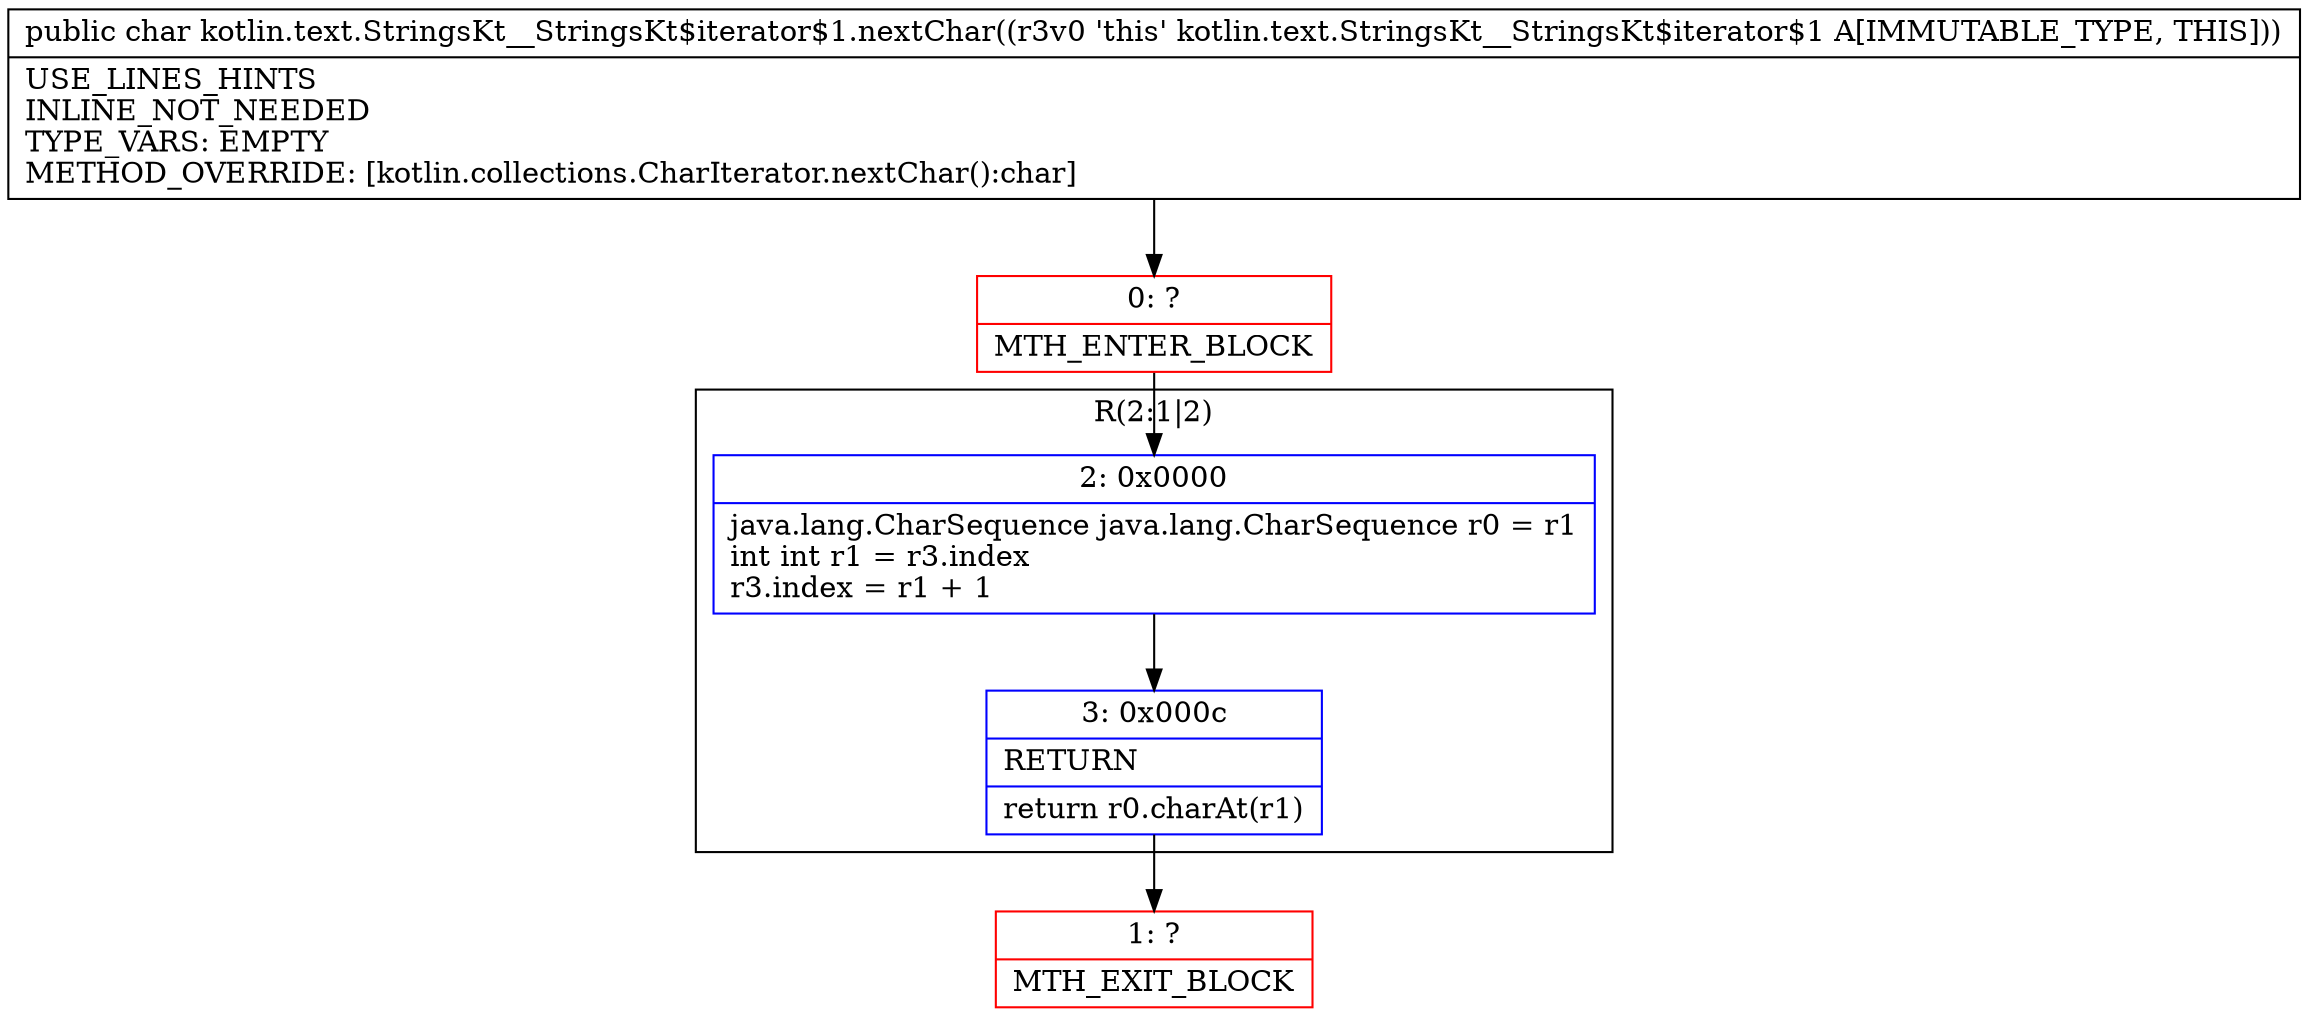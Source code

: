 digraph "CFG forkotlin.text.StringsKt__StringsKt$iterator$1.nextChar()C" {
subgraph cluster_Region_1573829284 {
label = "R(2:1|2)";
node [shape=record,color=blue];
Node_2 [shape=record,label="{2\:\ 0x0000|java.lang.CharSequence java.lang.CharSequence r0 = r1\lint int r1 = r3.index\lr3.index = r1 + 1\l}"];
Node_3 [shape=record,label="{3\:\ 0x000c|RETURN\l|return r0.charAt(r1)\l}"];
}
Node_0 [shape=record,color=red,label="{0\:\ ?|MTH_ENTER_BLOCK\l}"];
Node_1 [shape=record,color=red,label="{1\:\ ?|MTH_EXIT_BLOCK\l}"];
MethodNode[shape=record,label="{public char kotlin.text.StringsKt__StringsKt$iterator$1.nextChar((r3v0 'this' kotlin.text.StringsKt__StringsKt$iterator$1 A[IMMUTABLE_TYPE, THIS]))  | USE_LINES_HINTS\lINLINE_NOT_NEEDED\lTYPE_VARS: EMPTY\lMETHOD_OVERRIDE: [kotlin.collections.CharIterator.nextChar():char]\l}"];
MethodNode -> Node_0;Node_2 -> Node_3;
Node_3 -> Node_1;
Node_0 -> Node_2;
}


